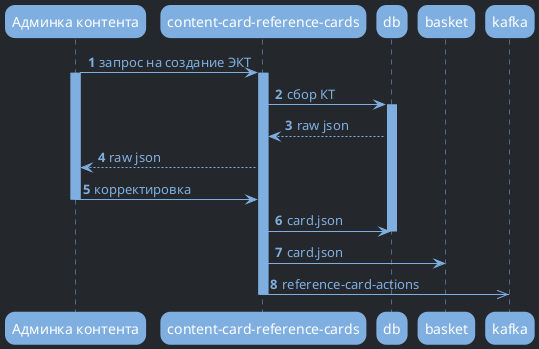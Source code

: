 @startuml
skinparam DefaultFontColor #7fafe1
skinparam BackgroundColor #24272b
skinparam roundcorner 20

skinparam sequence {
    ArrowColor #7fafe1
    LifeLineBorderColor #7fafe1 
    LifeLineBackgroundColor #7fafe1
    ParticipantBorderColor #7fafe1 
    ParticipantBackgroundColor #7fafe1 
    ParticipantFontColor white

    ActorBorderColor #7fafe1 
    ActorBackgroundColor #7fafe1
}
autonumber

participant "Админка контента" as admin
participant "content-card-reference-cards" as ccrc

admin -> ccrc: запрос на создание ЭКТ
activate admin
activate ccrc
ccrc -> db: сбор КТ
activate db
db --> ccrc: raw json

ccrc --> admin: raw json
admin -> ccrc: корректировка
deactivate admin
ccrc -> db: card.json

deactivate db
ccrc -> basket: card.json

ccrc ->> kafka: reference-card-actions
deactivate ccrc

@enduml